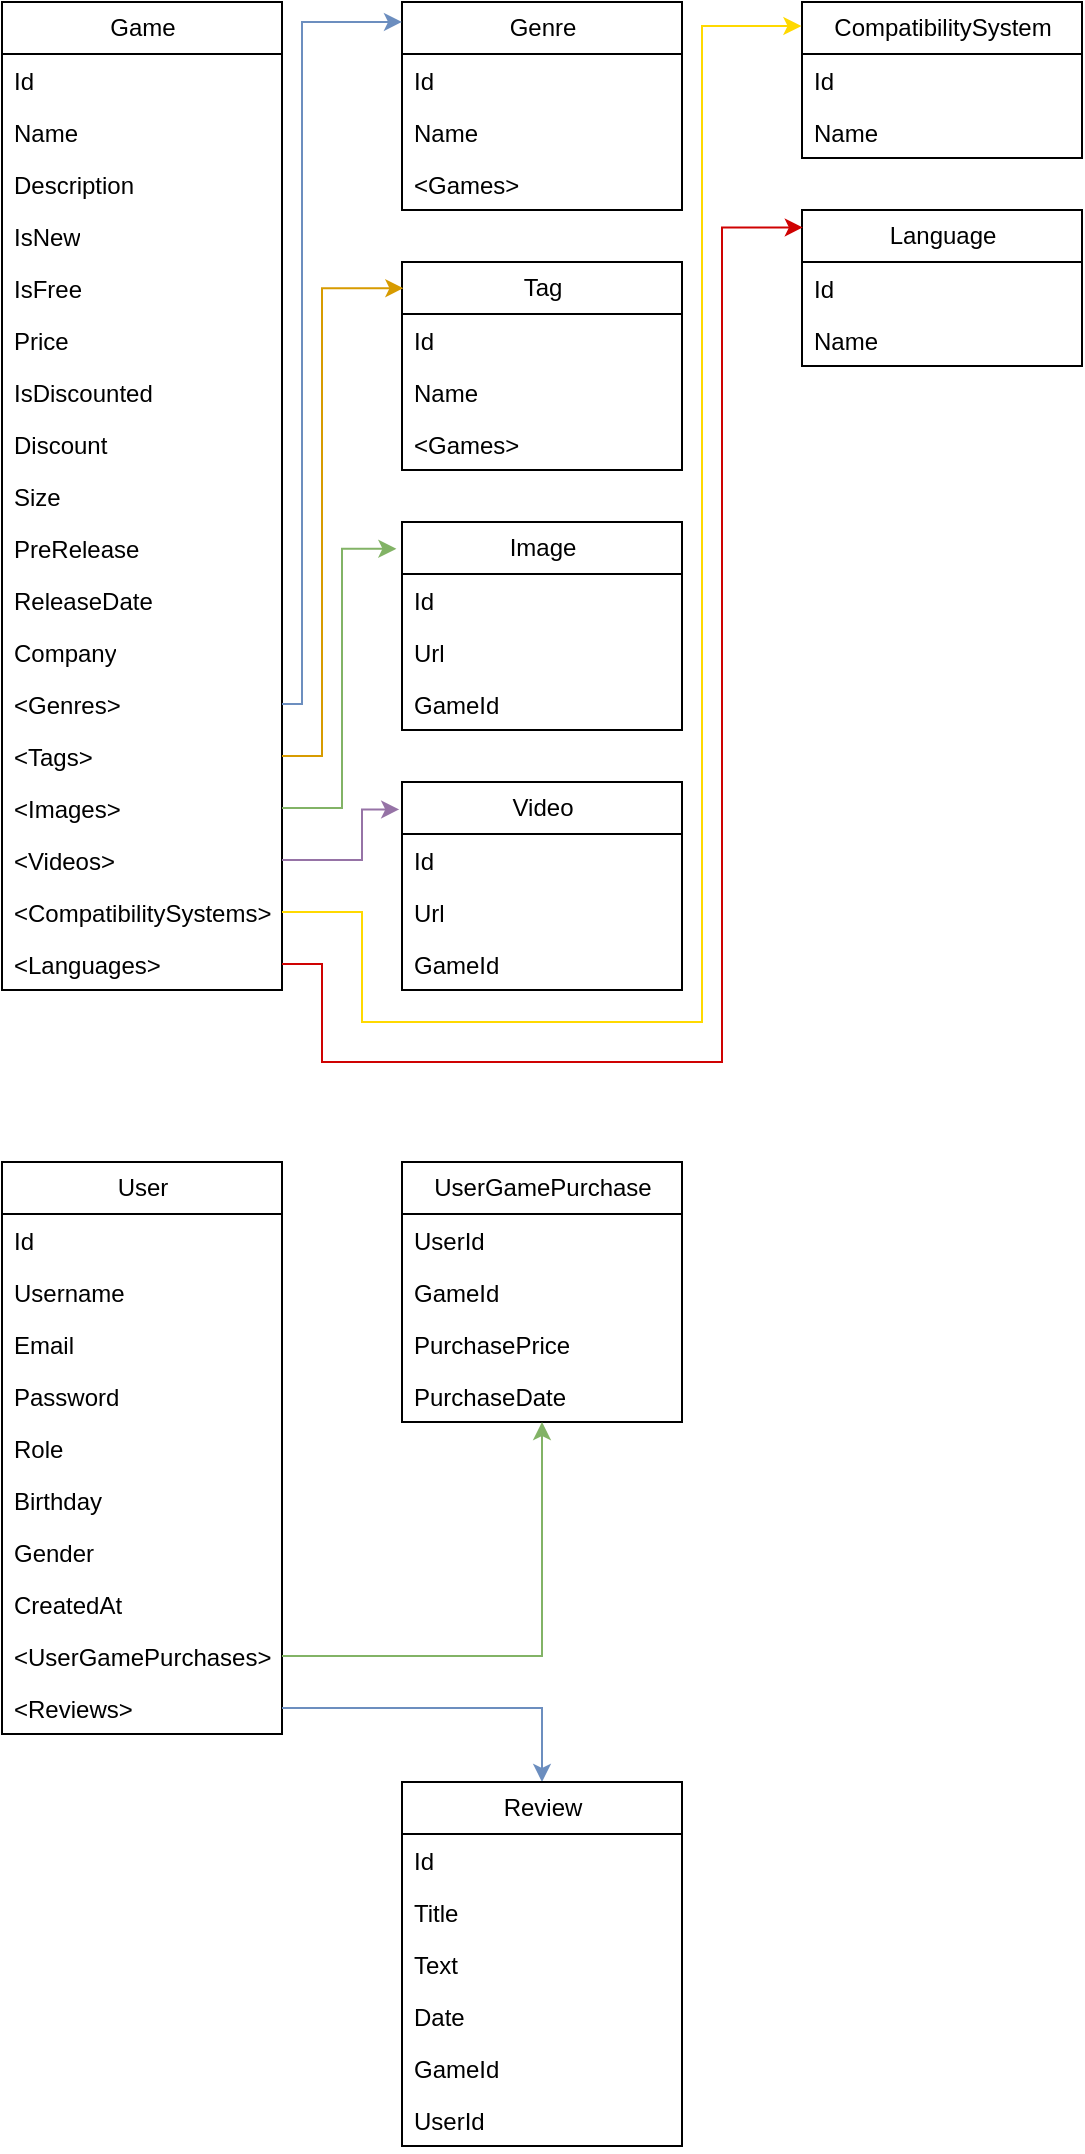 <mxfile version="21.6.8" type="device">
  <diagram name="Pagina-1" id="eR6wbsf2u-Hew6wJx3Bn">
    <mxGraphModel dx="333" dy="182" grid="1" gridSize="10" guides="1" tooltips="1" connect="1" arrows="1" fold="1" page="1" pageScale="1" pageWidth="827" pageHeight="1169" math="0" shadow="0">
      <root>
        <mxCell id="0" />
        <mxCell id="1" parent="0" />
        <mxCell id="357NiDz_UuiWZE4JrXww-1" value="Game" style="swimlane;fontStyle=0;childLayout=stackLayout;horizontal=1;startSize=26;fillColor=none;horizontalStack=0;resizeParent=1;resizeParentMax=0;resizeLast=0;collapsible=1;marginBottom=0;html=1;" parent="1" vertex="1">
          <mxGeometry x="40" y="40" width="140" height="494" as="geometry">
            <mxRectangle x="40" y="40" width="60" height="30" as="alternateBounds" />
          </mxGeometry>
        </mxCell>
        <mxCell id="357NiDz_UuiWZE4JrXww-2" value="Id" style="text;strokeColor=none;fillColor=none;align=left;verticalAlign=top;spacingLeft=4;spacingRight=4;overflow=hidden;rotatable=0;points=[[0,0.5],[1,0.5]];portConstraint=eastwest;whiteSpace=wrap;html=1;" parent="357NiDz_UuiWZE4JrXww-1" vertex="1">
          <mxGeometry y="26" width="140" height="26" as="geometry" />
        </mxCell>
        <mxCell id="357NiDz_UuiWZE4JrXww-3" value="Name" style="text;strokeColor=none;fillColor=none;align=left;verticalAlign=top;spacingLeft=4;spacingRight=4;overflow=hidden;rotatable=0;points=[[0,0.5],[1,0.5]];portConstraint=eastwest;whiteSpace=wrap;html=1;" parent="357NiDz_UuiWZE4JrXww-1" vertex="1">
          <mxGeometry y="52" width="140" height="26" as="geometry" />
        </mxCell>
        <mxCell id="357NiDz_UuiWZE4JrXww-4" value="Description" style="text;strokeColor=none;fillColor=none;align=left;verticalAlign=top;spacingLeft=4;spacingRight=4;overflow=hidden;rotatable=0;points=[[0,0.5],[1,0.5]];portConstraint=eastwest;whiteSpace=wrap;html=1;" parent="357NiDz_UuiWZE4JrXww-1" vertex="1">
          <mxGeometry y="78" width="140" height="26" as="geometry" />
        </mxCell>
        <mxCell id="357NiDz_UuiWZE4JrXww-13" value="IsNew" style="text;strokeColor=none;fillColor=none;align=left;verticalAlign=top;spacingLeft=4;spacingRight=4;overflow=hidden;rotatable=0;points=[[0,0.5],[1,0.5]];portConstraint=eastwest;whiteSpace=wrap;html=1;" parent="357NiDz_UuiWZE4JrXww-1" vertex="1">
          <mxGeometry y="104" width="140" height="26" as="geometry" />
        </mxCell>
        <mxCell id="357NiDz_UuiWZE4JrXww-14" value="IsFree" style="text;strokeColor=none;fillColor=none;align=left;verticalAlign=top;spacingLeft=4;spacingRight=4;overflow=hidden;rotatable=0;points=[[0,0.5],[1,0.5]];portConstraint=eastwest;whiteSpace=wrap;html=1;" parent="357NiDz_UuiWZE4JrXww-1" vertex="1">
          <mxGeometry y="130" width="140" height="26" as="geometry" />
        </mxCell>
        <mxCell id="357NiDz_UuiWZE4JrXww-15" value="Price" style="text;strokeColor=none;fillColor=none;align=left;verticalAlign=top;spacingLeft=4;spacingRight=4;overflow=hidden;rotatable=0;points=[[0,0.5],[1,0.5]];portConstraint=eastwest;whiteSpace=wrap;html=1;" parent="357NiDz_UuiWZE4JrXww-1" vertex="1">
          <mxGeometry y="156" width="140" height="26" as="geometry" />
        </mxCell>
        <mxCell id="357NiDz_UuiWZE4JrXww-16" value="IsDiscounted" style="text;strokeColor=none;fillColor=none;align=left;verticalAlign=top;spacingLeft=4;spacingRight=4;overflow=hidden;rotatable=0;points=[[0,0.5],[1,0.5]];portConstraint=eastwest;whiteSpace=wrap;html=1;" parent="357NiDz_UuiWZE4JrXww-1" vertex="1">
          <mxGeometry y="182" width="140" height="26" as="geometry" />
        </mxCell>
        <mxCell id="357NiDz_UuiWZE4JrXww-17" value="Discount" style="text;strokeColor=none;fillColor=none;align=left;verticalAlign=top;spacingLeft=4;spacingRight=4;overflow=hidden;rotatable=0;points=[[0,0.5],[1,0.5]];portConstraint=eastwest;whiteSpace=wrap;html=1;" parent="357NiDz_UuiWZE4JrXww-1" vertex="1">
          <mxGeometry y="208" width="140" height="26" as="geometry" />
        </mxCell>
        <mxCell id="357NiDz_UuiWZE4JrXww-18" value="Size" style="text;strokeColor=none;fillColor=none;align=left;verticalAlign=top;spacingLeft=4;spacingRight=4;overflow=hidden;rotatable=0;points=[[0,0.5],[1,0.5]];portConstraint=eastwest;whiteSpace=wrap;html=1;" parent="357NiDz_UuiWZE4JrXww-1" vertex="1">
          <mxGeometry y="234" width="140" height="26" as="geometry" />
        </mxCell>
        <mxCell id="357NiDz_UuiWZE4JrXww-19" value="PreRelease" style="text;strokeColor=none;fillColor=none;align=left;verticalAlign=top;spacingLeft=4;spacingRight=4;overflow=hidden;rotatable=0;points=[[0,0.5],[1,0.5]];portConstraint=eastwest;whiteSpace=wrap;html=1;" parent="357NiDz_UuiWZE4JrXww-1" vertex="1">
          <mxGeometry y="260" width="140" height="26" as="geometry" />
        </mxCell>
        <mxCell id="357NiDz_UuiWZE4JrXww-20" value="ReleaseDate" style="text;strokeColor=none;fillColor=none;align=left;verticalAlign=top;spacingLeft=4;spacingRight=4;overflow=hidden;rotatable=0;points=[[0,0.5],[1,0.5]];portConstraint=eastwest;whiteSpace=wrap;html=1;" parent="357NiDz_UuiWZE4JrXww-1" vertex="1">
          <mxGeometry y="286" width="140" height="26" as="geometry" />
        </mxCell>
        <mxCell id="357NiDz_UuiWZE4JrXww-21" value="Company" style="text;strokeColor=none;fillColor=none;align=left;verticalAlign=top;spacingLeft=4;spacingRight=4;overflow=hidden;rotatable=0;points=[[0,0.5],[1,0.5]];portConstraint=eastwest;whiteSpace=wrap;html=1;" parent="357NiDz_UuiWZE4JrXww-1" vertex="1">
          <mxGeometry y="312" width="140" height="26" as="geometry" />
        </mxCell>
        <mxCell id="357NiDz_UuiWZE4JrXww-22" value="&amp;lt;Genres&amp;gt;" style="text;strokeColor=none;fillColor=none;align=left;verticalAlign=top;spacingLeft=4;spacingRight=4;overflow=hidden;rotatable=0;points=[[0,0.5],[1,0.5]];portConstraint=eastwest;whiteSpace=wrap;html=1;" parent="357NiDz_UuiWZE4JrXww-1" vertex="1">
          <mxGeometry y="338" width="140" height="26" as="geometry" />
        </mxCell>
        <mxCell id="357NiDz_UuiWZE4JrXww-23" value="&amp;lt;Tags&amp;gt;" style="text;strokeColor=none;fillColor=none;align=left;verticalAlign=top;spacingLeft=4;spacingRight=4;overflow=hidden;rotatable=0;points=[[0,0.5],[1,0.5]];portConstraint=eastwest;whiteSpace=wrap;html=1;" parent="357NiDz_UuiWZE4JrXww-1" vertex="1">
          <mxGeometry y="364" width="140" height="26" as="geometry" />
        </mxCell>
        <mxCell id="357NiDz_UuiWZE4JrXww-26" value="&amp;lt;Images&amp;gt;" style="text;strokeColor=none;fillColor=none;align=left;verticalAlign=top;spacingLeft=4;spacingRight=4;overflow=hidden;rotatable=0;points=[[0,0.5],[1,0.5]];portConstraint=eastwest;whiteSpace=wrap;html=1;" parent="357NiDz_UuiWZE4JrXww-1" vertex="1">
          <mxGeometry y="390" width="140" height="26" as="geometry" />
        </mxCell>
        <mxCell id="357NiDz_UuiWZE4JrXww-27" value="&amp;lt;Videos&amp;gt;" style="text;strokeColor=none;fillColor=none;align=left;verticalAlign=top;spacingLeft=4;spacingRight=4;overflow=hidden;rotatable=0;points=[[0,0.5],[1,0.5]];portConstraint=eastwest;whiteSpace=wrap;html=1;" parent="357NiDz_UuiWZE4JrXww-1" vertex="1">
          <mxGeometry y="416" width="140" height="26" as="geometry" />
        </mxCell>
        <mxCell id="357NiDz_UuiWZE4JrXww-24" value="&amp;lt;CompatibilitySystems&amp;gt;" style="text;strokeColor=none;fillColor=none;align=left;verticalAlign=top;spacingLeft=4;spacingRight=4;overflow=hidden;rotatable=0;points=[[0,0.5],[1,0.5]];portConstraint=eastwest;whiteSpace=wrap;html=1;" parent="357NiDz_UuiWZE4JrXww-1" vertex="1">
          <mxGeometry y="442" width="140" height="26" as="geometry" />
        </mxCell>
        <mxCell id="357NiDz_UuiWZE4JrXww-25" value="&amp;lt;Languages&amp;gt;" style="text;strokeColor=none;fillColor=none;align=left;verticalAlign=top;spacingLeft=4;spacingRight=4;overflow=hidden;rotatable=0;points=[[0,0.5],[1,0.5]];portConstraint=eastwest;whiteSpace=wrap;html=1;" parent="357NiDz_UuiWZE4JrXww-1" vertex="1">
          <mxGeometry y="468" width="140" height="26" as="geometry" />
        </mxCell>
        <mxCell id="357NiDz_UuiWZE4JrXww-29" value="Genre" style="swimlane;fontStyle=0;childLayout=stackLayout;horizontal=1;startSize=26;fillColor=none;horizontalStack=0;resizeParent=1;resizeParentMax=0;resizeLast=0;collapsible=1;marginBottom=0;html=1;" parent="1" vertex="1">
          <mxGeometry x="240" y="40" width="140" height="104" as="geometry">
            <mxRectangle x="240" y="40" width="80" height="30" as="alternateBounds" />
          </mxGeometry>
        </mxCell>
        <mxCell id="357NiDz_UuiWZE4JrXww-30" value="Id" style="text;strokeColor=none;fillColor=none;align=left;verticalAlign=top;spacingLeft=4;spacingRight=4;overflow=hidden;rotatable=0;points=[[0,0.5],[1,0.5]];portConstraint=eastwest;whiteSpace=wrap;html=1;" parent="357NiDz_UuiWZE4JrXww-29" vertex="1">
          <mxGeometry y="26" width="140" height="26" as="geometry" />
        </mxCell>
        <mxCell id="357NiDz_UuiWZE4JrXww-31" value="Name" style="text;strokeColor=none;fillColor=none;align=left;verticalAlign=top;spacingLeft=4;spacingRight=4;overflow=hidden;rotatable=0;points=[[0,0.5],[1,0.5]];portConstraint=eastwest;whiteSpace=wrap;html=1;" parent="357NiDz_UuiWZE4JrXww-29" vertex="1">
          <mxGeometry y="52" width="140" height="26" as="geometry" />
        </mxCell>
        <mxCell id="357NiDz_UuiWZE4JrXww-32" value="&amp;lt;Games&amp;gt;" style="text;strokeColor=none;fillColor=none;align=left;verticalAlign=top;spacingLeft=4;spacingRight=4;overflow=hidden;rotatable=0;points=[[0,0.5],[1,0.5]];portConstraint=eastwest;whiteSpace=wrap;html=1;" parent="357NiDz_UuiWZE4JrXww-29" vertex="1">
          <mxGeometry y="78" width="140" height="26" as="geometry" />
        </mxCell>
        <mxCell id="357NiDz_UuiWZE4JrXww-33" value="Tag" style="swimlane;fontStyle=0;childLayout=stackLayout;horizontal=1;startSize=26;fillColor=none;horizontalStack=0;resizeParent=1;resizeParentMax=0;resizeLast=0;collapsible=1;marginBottom=0;html=1;" parent="1" vertex="1">
          <mxGeometry x="240" y="170" width="140" height="104" as="geometry">
            <mxRectangle x="210" y="170" width="70" height="30" as="alternateBounds" />
          </mxGeometry>
        </mxCell>
        <mxCell id="357NiDz_UuiWZE4JrXww-34" value="Id" style="text;strokeColor=none;fillColor=none;align=left;verticalAlign=top;spacingLeft=4;spacingRight=4;overflow=hidden;rotatable=0;points=[[0,0.5],[1,0.5]];portConstraint=eastwest;whiteSpace=wrap;html=1;" parent="357NiDz_UuiWZE4JrXww-33" vertex="1">
          <mxGeometry y="26" width="140" height="26" as="geometry" />
        </mxCell>
        <mxCell id="357NiDz_UuiWZE4JrXww-35" value="Name" style="text;strokeColor=none;fillColor=none;align=left;verticalAlign=top;spacingLeft=4;spacingRight=4;overflow=hidden;rotatable=0;points=[[0,0.5],[1,0.5]];portConstraint=eastwest;whiteSpace=wrap;html=1;" parent="357NiDz_UuiWZE4JrXww-33" vertex="1">
          <mxGeometry y="52" width="140" height="26" as="geometry" />
        </mxCell>
        <mxCell id="357NiDz_UuiWZE4JrXww-36" value="&amp;lt;Games&amp;gt;" style="text;strokeColor=none;fillColor=none;align=left;verticalAlign=top;spacingLeft=4;spacingRight=4;overflow=hidden;rotatable=0;points=[[0,0.5],[1,0.5]];portConstraint=eastwest;whiteSpace=wrap;html=1;" parent="357NiDz_UuiWZE4JrXww-33" vertex="1">
          <mxGeometry y="78" width="140" height="26" as="geometry" />
        </mxCell>
        <mxCell id="357NiDz_UuiWZE4JrXww-38" value="Image" style="swimlane;fontStyle=0;childLayout=stackLayout;horizontal=1;startSize=26;fillColor=none;horizontalStack=0;resizeParent=1;resizeParentMax=0;resizeLast=0;collapsible=1;marginBottom=0;html=1;" parent="1" vertex="1">
          <mxGeometry x="240" y="300" width="140" height="104" as="geometry" />
        </mxCell>
        <mxCell id="357NiDz_UuiWZE4JrXww-39" value="Id" style="text;strokeColor=none;fillColor=none;align=left;verticalAlign=top;spacingLeft=4;spacingRight=4;overflow=hidden;rotatable=0;points=[[0,0.5],[1,0.5]];portConstraint=eastwest;whiteSpace=wrap;html=1;" parent="357NiDz_UuiWZE4JrXww-38" vertex="1">
          <mxGeometry y="26" width="140" height="26" as="geometry" />
        </mxCell>
        <mxCell id="357NiDz_UuiWZE4JrXww-40" value="Url" style="text;strokeColor=none;fillColor=none;align=left;verticalAlign=top;spacingLeft=4;spacingRight=4;overflow=hidden;rotatable=0;points=[[0,0.5],[1,0.5]];portConstraint=eastwest;whiteSpace=wrap;html=1;" parent="357NiDz_UuiWZE4JrXww-38" vertex="1">
          <mxGeometry y="52" width="140" height="26" as="geometry" />
        </mxCell>
        <mxCell id="357NiDz_UuiWZE4JrXww-41" value="GameId" style="text;strokeColor=none;fillColor=none;align=left;verticalAlign=top;spacingLeft=4;spacingRight=4;overflow=hidden;rotatable=0;points=[[0,0.5],[1,0.5]];portConstraint=eastwest;whiteSpace=wrap;html=1;" parent="357NiDz_UuiWZE4JrXww-38" vertex="1">
          <mxGeometry y="78" width="140" height="26" as="geometry" />
        </mxCell>
        <mxCell id="357NiDz_UuiWZE4JrXww-43" value="Video" style="swimlane;fontStyle=0;childLayout=stackLayout;horizontal=1;startSize=26;fillColor=none;horizontalStack=0;resizeParent=1;resizeParentMax=0;resizeLast=0;collapsible=1;marginBottom=0;html=1;" parent="1" vertex="1">
          <mxGeometry x="240" y="430" width="140" height="104" as="geometry" />
        </mxCell>
        <mxCell id="357NiDz_UuiWZE4JrXww-44" value="Id" style="text;strokeColor=none;fillColor=none;align=left;verticalAlign=top;spacingLeft=4;spacingRight=4;overflow=hidden;rotatable=0;points=[[0,0.5],[1,0.5]];portConstraint=eastwest;whiteSpace=wrap;html=1;" parent="357NiDz_UuiWZE4JrXww-43" vertex="1">
          <mxGeometry y="26" width="140" height="26" as="geometry" />
        </mxCell>
        <mxCell id="357NiDz_UuiWZE4JrXww-45" value="Url" style="text;strokeColor=none;fillColor=none;align=left;verticalAlign=top;spacingLeft=4;spacingRight=4;overflow=hidden;rotatable=0;points=[[0,0.5],[1,0.5]];portConstraint=eastwest;whiteSpace=wrap;html=1;" parent="357NiDz_UuiWZE4JrXww-43" vertex="1">
          <mxGeometry y="52" width="140" height="26" as="geometry" />
        </mxCell>
        <mxCell id="357NiDz_UuiWZE4JrXww-46" value="GameId" style="text;strokeColor=none;fillColor=none;align=left;verticalAlign=top;spacingLeft=4;spacingRight=4;overflow=hidden;rotatable=0;points=[[0,0.5],[1,0.5]];portConstraint=eastwest;whiteSpace=wrap;html=1;" parent="357NiDz_UuiWZE4JrXww-43" vertex="1">
          <mxGeometry y="78" width="140" height="26" as="geometry" />
        </mxCell>
        <mxCell id="357NiDz_UuiWZE4JrXww-48" value="CompatibilitySystem" style="swimlane;fontStyle=0;childLayout=stackLayout;horizontal=1;startSize=26;fillColor=none;horizontalStack=0;resizeParent=1;resizeParentMax=0;resizeLast=0;collapsible=1;marginBottom=0;html=1;" parent="1" vertex="1">
          <mxGeometry x="440" y="40" width="140" height="78" as="geometry">
            <mxRectangle x="210" y="40" width="80" height="30" as="alternateBounds" />
          </mxGeometry>
        </mxCell>
        <mxCell id="357NiDz_UuiWZE4JrXww-49" value="Id" style="text;strokeColor=none;fillColor=none;align=left;verticalAlign=top;spacingLeft=4;spacingRight=4;overflow=hidden;rotatable=0;points=[[0,0.5],[1,0.5]];portConstraint=eastwest;whiteSpace=wrap;html=1;" parent="357NiDz_UuiWZE4JrXww-48" vertex="1">
          <mxGeometry y="26" width="140" height="26" as="geometry" />
        </mxCell>
        <mxCell id="357NiDz_UuiWZE4JrXww-50" value="Name" style="text;strokeColor=none;fillColor=none;align=left;verticalAlign=top;spacingLeft=4;spacingRight=4;overflow=hidden;rotatable=0;points=[[0,0.5],[1,0.5]];portConstraint=eastwest;whiteSpace=wrap;html=1;" parent="357NiDz_UuiWZE4JrXww-48" vertex="1">
          <mxGeometry y="52" width="140" height="26" as="geometry" />
        </mxCell>
        <mxCell id="357NiDz_UuiWZE4JrXww-54" value="" style="edgeStyle=orthogonalEdgeStyle;rounded=0;orthogonalLoop=1;jettySize=auto;html=1;entryX=0;entryY=0.096;entryDx=0;entryDy=0;entryPerimeter=0;fillColor=#dae8fc;strokeColor=#6c8ebf;" parent="1" source="357NiDz_UuiWZE4JrXww-22" target="357NiDz_UuiWZE4JrXww-29" edge="1">
          <mxGeometry relative="1" as="geometry">
            <Array as="points">
              <mxPoint x="190" y="391" />
              <mxPoint x="190" y="50" />
            </Array>
          </mxGeometry>
        </mxCell>
        <mxCell id="357NiDz_UuiWZE4JrXww-55" value="" style="edgeStyle=orthogonalEdgeStyle;rounded=0;orthogonalLoop=1;jettySize=auto;html=1;entryX=0.005;entryY=0.126;entryDx=0;entryDy=0;entryPerimeter=0;fillColor=#ffe6cc;strokeColor=#d79b00;" parent="1" source="357NiDz_UuiWZE4JrXww-23" target="357NiDz_UuiWZE4JrXww-33" edge="1">
          <mxGeometry relative="1" as="geometry">
            <Array as="points">
              <mxPoint x="200" y="417" />
              <mxPoint x="200" y="183" />
            </Array>
          </mxGeometry>
        </mxCell>
        <mxCell id="357NiDz_UuiWZE4JrXww-56" value="" style="edgeStyle=orthogonalEdgeStyle;rounded=0;orthogonalLoop=1;jettySize=auto;html=1;entryX=-0.02;entryY=0.129;entryDx=0;entryDy=0;entryPerimeter=0;fillColor=#d5e8d4;strokeColor=#82b366;" parent="1" source="357NiDz_UuiWZE4JrXww-26" target="357NiDz_UuiWZE4JrXww-38" edge="1">
          <mxGeometry relative="1" as="geometry">
            <Array as="points">
              <mxPoint x="210" y="443" />
              <mxPoint x="210" y="313" />
            </Array>
          </mxGeometry>
        </mxCell>
        <mxCell id="357NiDz_UuiWZE4JrXww-57" value="" style="edgeStyle=orthogonalEdgeStyle;rounded=0;orthogonalLoop=1;jettySize=auto;html=1;entryX=-0.01;entryY=0.132;entryDx=0;entryDy=0;entryPerimeter=0;fillColor=#e1d5e7;strokeColor=#9673a6;" parent="1" source="357NiDz_UuiWZE4JrXww-27" target="357NiDz_UuiWZE4JrXww-43" edge="1">
          <mxGeometry relative="1" as="geometry">
            <Array as="points">
              <mxPoint x="220" y="469" />
              <mxPoint x="220" y="444" />
            </Array>
          </mxGeometry>
        </mxCell>
        <mxCell id="357NiDz_UuiWZE4JrXww-58" value="" style="edgeStyle=orthogonalEdgeStyle;rounded=0;orthogonalLoop=1;jettySize=auto;html=1;entryX=-0.002;entryY=0.154;entryDx=0;entryDy=0;entryPerimeter=0;fillColor=#e3c800;strokeColor=#FFD900;" parent="1" source="357NiDz_UuiWZE4JrXww-24" target="357NiDz_UuiWZE4JrXww-48" edge="1">
          <mxGeometry relative="1" as="geometry">
            <Array as="points">
              <mxPoint x="220" y="495" />
              <mxPoint x="220" y="550" />
              <mxPoint x="390" y="550" />
              <mxPoint x="390" y="52" />
            </Array>
          </mxGeometry>
        </mxCell>
        <mxCell id="357NiDz_UuiWZE4JrXww-59" value="Language" style="swimlane;fontStyle=0;childLayout=stackLayout;horizontal=1;startSize=26;fillColor=none;horizontalStack=0;resizeParent=1;resizeParentMax=0;resizeLast=0;collapsible=1;marginBottom=0;html=1;" parent="1" vertex="1">
          <mxGeometry x="440" y="144" width="140" height="78" as="geometry">
            <mxRectangle x="210" y="40" width="80" height="30" as="alternateBounds" />
          </mxGeometry>
        </mxCell>
        <mxCell id="357NiDz_UuiWZE4JrXww-60" value="Id" style="text;strokeColor=none;fillColor=none;align=left;verticalAlign=top;spacingLeft=4;spacingRight=4;overflow=hidden;rotatable=0;points=[[0,0.5],[1,0.5]];portConstraint=eastwest;whiteSpace=wrap;html=1;" parent="357NiDz_UuiWZE4JrXww-59" vertex="1">
          <mxGeometry y="26" width="140" height="26" as="geometry" />
        </mxCell>
        <mxCell id="357NiDz_UuiWZE4JrXww-61" value="Name" style="text;strokeColor=none;fillColor=none;align=left;verticalAlign=top;spacingLeft=4;spacingRight=4;overflow=hidden;rotatable=0;points=[[0,0.5],[1,0.5]];portConstraint=eastwest;whiteSpace=wrap;html=1;" parent="357NiDz_UuiWZE4JrXww-59" vertex="1">
          <mxGeometry y="52" width="140" height="26" as="geometry" />
        </mxCell>
        <mxCell id="357NiDz_UuiWZE4JrXww-63" value="" style="edgeStyle=orthogonalEdgeStyle;rounded=0;orthogonalLoop=1;jettySize=auto;html=1;entryX=0.003;entryY=0.112;entryDx=0;entryDy=0;entryPerimeter=0;strokeColor=#CF0202;" parent="1" source="357NiDz_UuiWZE4JrXww-25" target="357NiDz_UuiWZE4JrXww-59" edge="1">
          <mxGeometry relative="1" as="geometry">
            <Array as="points">
              <mxPoint x="200" y="521" />
              <mxPoint x="200" y="570" />
              <mxPoint x="400" y="570" />
              <mxPoint x="400" y="153" />
            </Array>
          </mxGeometry>
        </mxCell>
        <mxCell id="357NiDz_UuiWZE4JrXww-65" value="User" style="swimlane;fontStyle=0;childLayout=stackLayout;horizontal=1;startSize=26;fillColor=none;horizontalStack=0;resizeParent=1;resizeParentMax=0;resizeLast=0;collapsible=1;marginBottom=0;html=1;" parent="1" vertex="1">
          <mxGeometry x="40" y="620" width="140" height="286" as="geometry" />
        </mxCell>
        <mxCell id="357NiDz_UuiWZE4JrXww-66" value="Id" style="text;strokeColor=none;fillColor=none;align=left;verticalAlign=top;spacingLeft=4;spacingRight=4;overflow=hidden;rotatable=0;points=[[0,0.5],[1,0.5]];portConstraint=eastwest;whiteSpace=wrap;html=1;" parent="357NiDz_UuiWZE4JrXww-65" vertex="1">
          <mxGeometry y="26" width="140" height="26" as="geometry" />
        </mxCell>
        <mxCell id="357NiDz_UuiWZE4JrXww-67" value="Username" style="text;strokeColor=none;fillColor=none;align=left;verticalAlign=top;spacingLeft=4;spacingRight=4;overflow=hidden;rotatable=0;points=[[0,0.5],[1,0.5]];portConstraint=eastwest;whiteSpace=wrap;html=1;" parent="357NiDz_UuiWZE4JrXww-65" vertex="1">
          <mxGeometry y="52" width="140" height="26" as="geometry" />
        </mxCell>
        <mxCell id="357NiDz_UuiWZE4JrXww-68" value="Email" style="text;strokeColor=none;fillColor=none;align=left;verticalAlign=top;spacingLeft=4;spacingRight=4;overflow=hidden;rotatable=0;points=[[0,0.5],[1,0.5]];portConstraint=eastwest;whiteSpace=wrap;html=1;" parent="357NiDz_UuiWZE4JrXww-65" vertex="1">
          <mxGeometry y="78" width="140" height="26" as="geometry" />
        </mxCell>
        <mxCell id="357NiDz_UuiWZE4JrXww-69" value="Password" style="text;strokeColor=none;fillColor=none;align=left;verticalAlign=top;spacingLeft=4;spacingRight=4;overflow=hidden;rotatable=0;points=[[0,0.5],[1,0.5]];portConstraint=eastwest;whiteSpace=wrap;html=1;" parent="357NiDz_UuiWZE4JrXww-65" vertex="1">
          <mxGeometry y="104" width="140" height="26" as="geometry" />
        </mxCell>
        <mxCell id="357NiDz_UuiWZE4JrXww-72" value="Role" style="text;strokeColor=none;fillColor=none;align=left;verticalAlign=top;spacingLeft=4;spacingRight=4;overflow=hidden;rotatable=0;points=[[0,0.5],[1,0.5]];portConstraint=eastwest;whiteSpace=wrap;html=1;" parent="357NiDz_UuiWZE4JrXww-65" vertex="1">
          <mxGeometry y="130" width="140" height="26" as="geometry" />
        </mxCell>
        <mxCell id="a4qQQqPO9ieYgxTYXOyY-1" value="Birthday" style="text;strokeColor=none;fillColor=none;align=left;verticalAlign=top;spacingLeft=4;spacingRight=4;overflow=hidden;rotatable=0;points=[[0,0.5],[1,0.5]];portConstraint=eastwest;whiteSpace=wrap;html=1;" parent="357NiDz_UuiWZE4JrXww-65" vertex="1">
          <mxGeometry y="156" width="140" height="26" as="geometry" />
        </mxCell>
        <mxCell id="a4qQQqPO9ieYgxTYXOyY-2" value="Gender" style="text;strokeColor=none;fillColor=none;align=left;verticalAlign=top;spacingLeft=4;spacingRight=4;overflow=hidden;rotatable=0;points=[[0,0.5],[1,0.5]];portConstraint=eastwest;whiteSpace=wrap;html=1;" parent="357NiDz_UuiWZE4JrXww-65" vertex="1">
          <mxGeometry y="182" width="140" height="26" as="geometry" />
        </mxCell>
        <mxCell id="357NiDz_UuiWZE4JrXww-71" value="CreatedAt" style="text;strokeColor=none;fillColor=none;align=left;verticalAlign=top;spacingLeft=4;spacingRight=4;overflow=hidden;rotatable=0;points=[[0,0.5],[1,0.5]];portConstraint=eastwest;whiteSpace=wrap;html=1;" parent="357NiDz_UuiWZE4JrXww-65" vertex="1">
          <mxGeometry y="208" width="140" height="26" as="geometry" />
        </mxCell>
        <mxCell id="357NiDz_UuiWZE4JrXww-73" value="&amp;lt;UserGamePurchases&amp;gt;" style="text;strokeColor=none;fillColor=none;align=left;verticalAlign=top;spacingLeft=4;spacingRight=4;overflow=hidden;rotatable=0;points=[[0,0.5],[1,0.5]];portConstraint=eastwest;whiteSpace=wrap;html=1;" parent="357NiDz_UuiWZE4JrXww-65" vertex="1">
          <mxGeometry y="234" width="140" height="26" as="geometry" />
        </mxCell>
        <mxCell id="a4qQQqPO9ieYgxTYXOyY-3" value="&amp;lt;Reviews&amp;gt;" style="text;strokeColor=none;fillColor=none;align=left;verticalAlign=top;spacingLeft=4;spacingRight=4;overflow=hidden;rotatable=0;points=[[0,0.5],[1,0.5]];portConstraint=eastwest;whiteSpace=wrap;html=1;" parent="357NiDz_UuiWZE4JrXww-65" vertex="1">
          <mxGeometry y="260" width="140" height="26" as="geometry" />
        </mxCell>
        <mxCell id="a4qQQqPO9ieYgxTYXOyY-40" value="" style="edgeStyle=orthogonalEdgeStyle;rounded=0;orthogonalLoop=1;jettySize=auto;html=1;fillColor=#dae8fc;strokeColor=#6c8ebf;" parent="1" source="a4qQQqPO9ieYgxTYXOyY-3" target="a4qQQqPO9ieYgxTYXOyY-4" edge="1">
          <mxGeometry relative="1" as="geometry">
            <mxPoint x="250" y="1031" as="targetPoint" />
          </mxGeometry>
        </mxCell>
        <mxCell id="a4qQQqPO9ieYgxTYXOyY-4" value="Review" style="swimlane;fontStyle=0;childLayout=stackLayout;horizontal=1;startSize=26;fillColor=none;horizontalStack=0;resizeParent=1;resizeParentMax=0;resizeLast=0;collapsible=1;marginBottom=0;html=1;" parent="1" vertex="1">
          <mxGeometry x="240" y="930" width="140" height="182" as="geometry" />
        </mxCell>
        <mxCell id="a4qQQqPO9ieYgxTYXOyY-5" value="Id" style="text;strokeColor=none;fillColor=none;align=left;verticalAlign=top;spacingLeft=4;spacingRight=4;overflow=hidden;rotatable=0;points=[[0,0.5],[1,0.5]];portConstraint=eastwest;whiteSpace=wrap;html=1;" parent="a4qQQqPO9ieYgxTYXOyY-4" vertex="1">
          <mxGeometry y="26" width="140" height="26" as="geometry" />
        </mxCell>
        <mxCell id="a4qQQqPO9ieYgxTYXOyY-10" value="Title" style="text;strokeColor=none;fillColor=none;align=left;verticalAlign=top;spacingLeft=4;spacingRight=4;overflow=hidden;rotatable=0;points=[[0,0.5],[1,0.5]];portConstraint=eastwest;whiteSpace=wrap;html=1;" parent="a4qQQqPO9ieYgxTYXOyY-4" vertex="1">
          <mxGeometry y="52" width="140" height="26" as="geometry" />
        </mxCell>
        <mxCell id="a4qQQqPO9ieYgxTYXOyY-11" value="Text" style="text;strokeColor=none;fillColor=none;align=left;verticalAlign=top;spacingLeft=4;spacingRight=4;overflow=hidden;rotatable=0;points=[[0,0.5],[1,0.5]];portConstraint=eastwest;whiteSpace=wrap;html=1;" parent="a4qQQqPO9ieYgxTYXOyY-4" vertex="1">
          <mxGeometry y="78" width="140" height="26" as="geometry" />
        </mxCell>
        <mxCell id="a4qQQqPO9ieYgxTYXOyY-12" value="Date" style="text;strokeColor=none;fillColor=none;align=left;verticalAlign=top;spacingLeft=4;spacingRight=4;overflow=hidden;rotatable=0;points=[[0,0.5],[1,0.5]];portConstraint=eastwest;whiteSpace=wrap;html=1;" parent="a4qQQqPO9ieYgxTYXOyY-4" vertex="1">
          <mxGeometry y="104" width="140" height="26" as="geometry" />
        </mxCell>
        <mxCell id="a4qQQqPO9ieYgxTYXOyY-13" value="GameId" style="text;strokeColor=none;fillColor=none;align=left;verticalAlign=top;spacingLeft=4;spacingRight=4;overflow=hidden;rotatable=0;points=[[0,0.5],[1,0.5]];portConstraint=eastwest;whiteSpace=wrap;html=1;" parent="a4qQQqPO9ieYgxTYXOyY-4" vertex="1">
          <mxGeometry y="130" width="140" height="26" as="geometry" />
        </mxCell>
        <mxCell id="a4qQQqPO9ieYgxTYXOyY-14" value="UserId" style="text;strokeColor=none;fillColor=none;align=left;verticalAlign=top;spacingLeft=4;spacingRight=4;overflow=hidden;rotatable=0;points=[[0,0.5],[1,0.5]];portConstraint=eastwest;whiteSpace=wrap;html=1;" parent="a4qQQqPO9ieYgxTYXOyY-4" vertex="1">
          <mxGeometry y="156" width="140" height="26" as="geometry" />
        </mxCell>
        <mxCell id="a4qQQqPO9ieYgxTYXOyY-22" value="UserGamePurchase" style="swimlane;fontStyle=0;childLayout=stackLayout;horizontal=1;startSize=26;fillColor=none;horizontalStack=0;resizeParent=1;resizeParentMax=0;resizeLast=0;collapsible=1;marginBottom=0;html=1;" parent="1" vertex="1">
          <mxGeometry x="240" y="620" width="140" height="130" as="geometry" />
        </mxCell>
        <mxCell id="a4qQQqPO9ieYgxTYXOyY-23" value="UserId" style="text;strokeColor=none;fillColor=none;align=left;verticalAlign=top;spacingLeft=4;spacingRight=4;overflow=hidden;rotatable=0;points=[[0,0.5],[1,0.5]];portConstraint=eastwest;whiteSpace=wrap;html=1;" parent="a4qQQqPO9ieYgxTYXOyY-22" vertex="1">
          <mxGeometry y="26" width="140" height="26" as="geometry" />
        </mxCell>
        <mxCell id="a4qQQqPO9ieYgxTYXOyY-24" value="GameId" style="text;strokeColor=none;fillColor=none;align=left;verticalAlign=top;spacingLeft=4;spacingRight=4;overflow=hidden;rotatable=0;points=[[0,0.5],[1,0.5]];portConstraint=eastwest;whiteSpace=wrap;html=1;" parent="a4qQQqPO9ieYgxTYXOyY-22" vertex="1">
          <mxGeometry y="52" width="140" height="26" as="geometry" />
        </mxCell>
        <mxCell id="a4qQQqPO9ieYgxTYXOyY-25" value="PurchasePrice" style="text;strokeColor=none;fillColor=none;align=left;verticalAlign=top;spacingLeft=4;spacingRight=4;overflow=hidden;rotatable=0;points=[[0,0.5],[1,0.5]];portConstraint=eastwest;whiteSpace=wrap;html=1;" parent="a4qQQqPO9ieYgxTYXOyY-22" vertex="1">
          <mxGeometry y="78" width="140" height="26" as="geometry" />
        </mxCell>
        <mxCell id="a4qQQqPO9ieYgxTYXOyY-35" value="PurchaseDate" style="text;strokeColor=none;fillColor=none;align=left;verticalAlign=top;spacingLeft=4;spacingRight=4;overflow=hidden;rotatable=0;points=[[0,0.5],[1,0.5]];portConstraint=eastwest;whiteSpace=wrap;html=1;" parent="a4qQQqPO9ieYgxTYXOyY-22" vertex="1">
          <mxGeometry y="104" width="140" height="26" as="geometry" />
        </mxCell>
        <mxCell id="a4qQQqPO9ieYgxTYXOyY-30" value="" style="edgeStyle=orthogonalEdgeStyle;rounded=0;orthogonalLoop=1;jettySize=auto;html=1;fillColor=#d5e8d4;strokeColor=#82b366;gradientColor=#97d077;" parent="1" source="357NiDz_UuiWZE4JrXww-73" target="a4qQQqPO9ieYgxTYXOyY-22" edge="1">
          <mxGeometry relative="1" as="geometry" />
        </mxCell>
      </root>
    </mxGraphModel>
  </diagram>
</mxfile>
